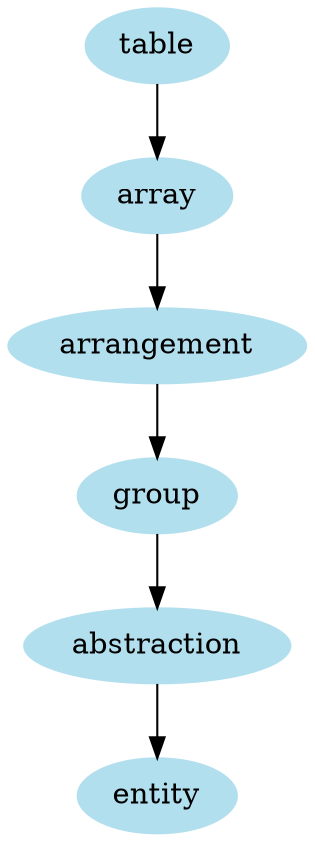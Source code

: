 digraph unix {
	node [color=lightblue2 style=filled]
	size="6,6"
	table -> array
	array -> arrangement
	arrangement -> group
	group -> abstraction
	abstraction -> entity
}

